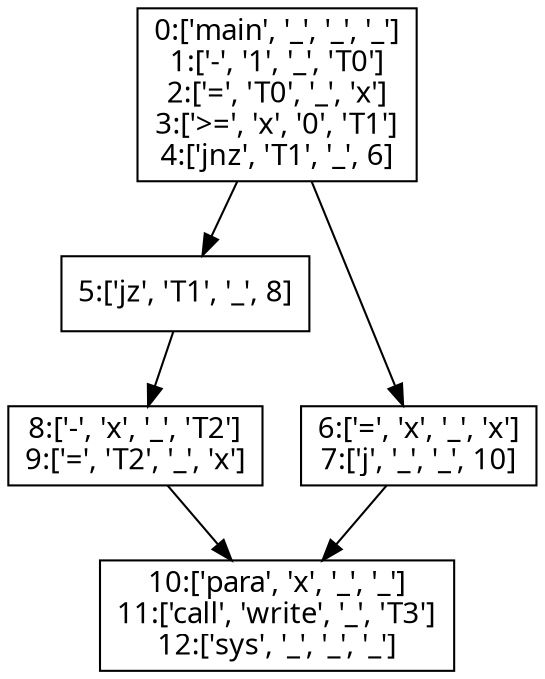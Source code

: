 // Basic_Block
digraph "./Basic_Block/basic_block" {
	0 [label="0:['main', '_', '_', '_']
1:['-', '1', '_', 'T0']
2:['=', 'T0', '_', 'x']
3:['>=', 'x', '0', 'T1']
4:['jnz', 'T1', '_', 6]
" fontname=SimHei shape=rectangle]
	1 [label="5:['jz', 'T1', '_', 8]
" fontname=SimHei shape=rectangle]
	2 [label="6:['=', 'x', '_', 'x']
7:['j', '_', '_', 10]
" fontname=SimHei shape=rectangle]
	3 [label="8:['-', 'x', '_', 'T2']
9:['=', 'T2', '_', 'x']
" fontname=SimHei shape=rectangle]
	4 [label="10:['para', 'x', '_', '_']
11:['call', 'write', '_', 'T3']
12:['sys', '_', '_', '_']
" fontname=SimHei shape=rectangle]
	0 -> 2
	0 -> 1
	1 -> 3
	2 -> 4
	3 -> 4
}
